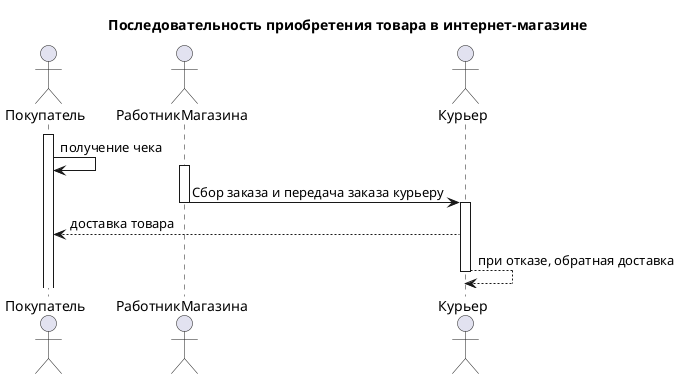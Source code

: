 @startuml
title Последовательность приобретения товара в интернет-магазине

actor Покупатель
actor РаботникМагазина
actor Курьер


activate Покупатель
Покупатель -> Покупатель : получение чека
activate РаботникМагазина

РаботникМагазина -> Курьер : Сбор заказа и передача заказа курьеру
deactivate РаботникМагазина
activate Курьер
Курьер --> Покупатель : доставка товара
Курьер --> Курьер : при отказе, обратная доставка
deactivate Курьер

@enduml
